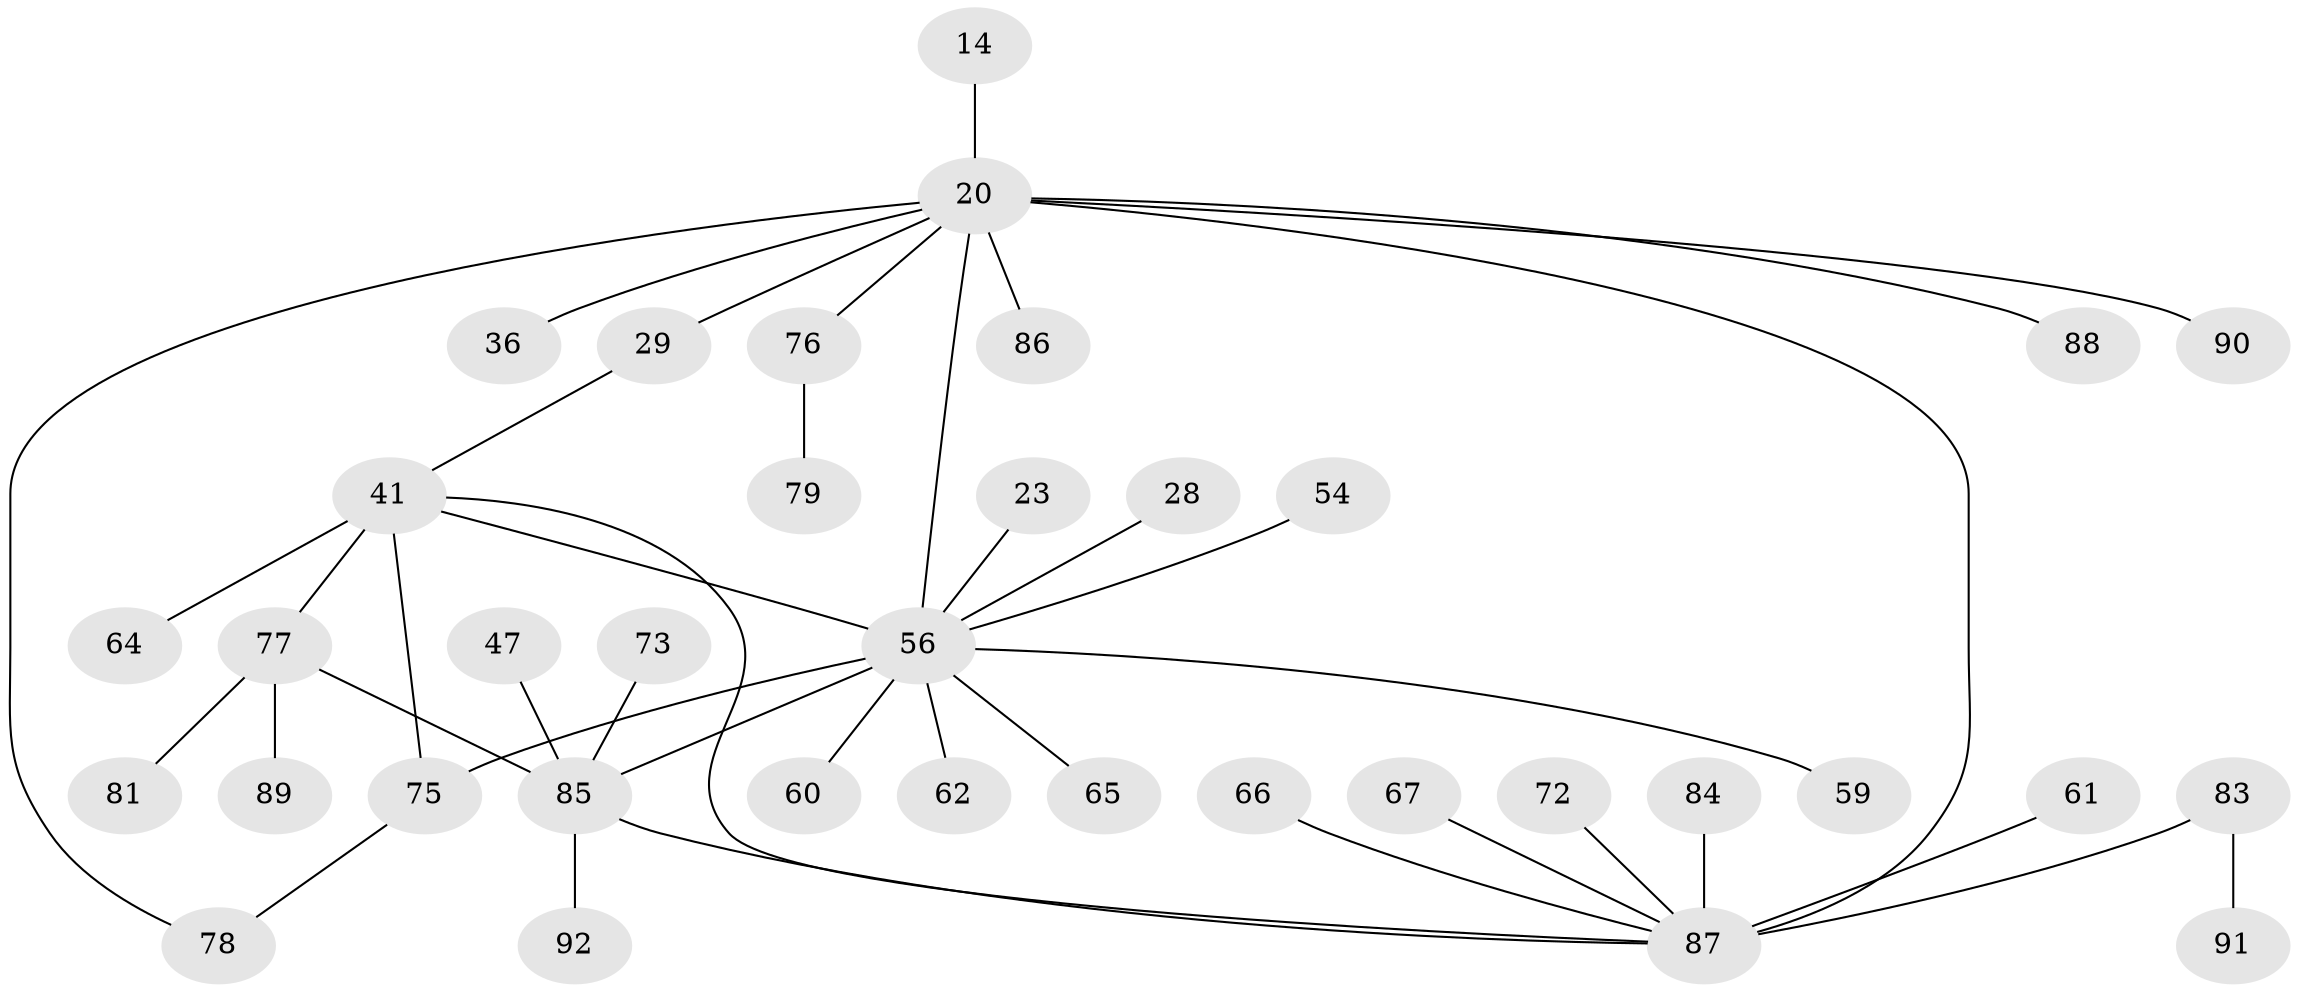 // original degree distribution, {9: 0.021739130434782608, 2: 0.29347826086956524, 5: 0.043478260869565216, 3: 0.18478260869565216, 1: 0.3804347826086957, 6: 0.010869565217391304, 4: 0.06521739130434782}
// Generated by graph-tools (version 1.1) at 2025/46/03/04/25 21:46:15]
// undirected, 36 vertices, 41 edges
graph export_dot {
graph [start="1"]
  node [color=gray90,style=filled];
  14;
  20 [super="+6+17"];
  23;
  28;
  29;
  36;
  41 [super="+35"];
  47;
  54;
  56 [super="+3+43"];
  59;
  60;
  61;
  62;
  64 [super="+53"];
  65 [super="+26+58"];
  66;
  67;
  72;
  73 [super="+50"];
  75 [super="+68"];
  76 [super="+49"];
  77 [super="+71+33+74"];
  78 [super="+70"];
  79;
  81;
  83 [super="+22"];
  84;
  85 [super="+55+82"];
  86 [super="+27"];
  87 [super="+63+80+37"];
  88;
  89 [super="+38"];
  90 [super="+44"];
  91;
  92;
  14 -- 20;
  20 -- 36;
  20 -- 88;
  20 -- 78;
  20 -- 29;
  20 -- 56 [weight=2];
  20 -- 86;
  20 -- 87 [weight=3];
  20 -- 90;
  20 -- 76;
  23 -- 56;
  28 -- 56;
  29 -- 41;
  41 -- 77 [weight=2];
  41 -- 56;
  41 -- 75;
  41 -- 87;
  41 -- 64;
  47 -- 85;
  54 -- 56;
  56 -- 60;
  56 -- 75 [weight=2];
  56 -- 65;
  56 -- 59;
  56 -- 62;
  56 -- 85 [weight=2];
  61 -- 87;
  66 -- 87;
  67 -- 87;
  72 -- 87;
  73 -- 85;
  75 -- 78;
  76 -- 79;
  77 -- 81;
  77 -- 85 [weight=2];
  77 -- 89;
  83 -- 91;
  83 -- 87;
  84 -- 87;
  85 -- 92;
  85 -- 87;
}
